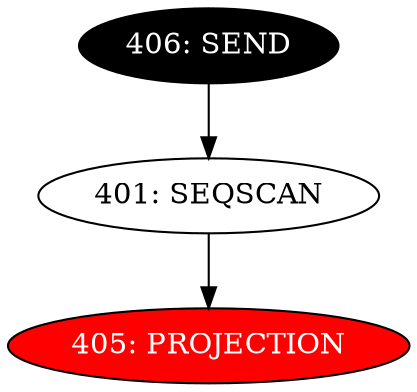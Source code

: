 digraph name {
401 [label="401: SEQSCAN" ];
401 -> 405;
405 [label="405: PROJECTION" fontcolor="white" style="filled" fillcolor="red"];
406 [label="406: SEND" fontcolor="white" style="filled" fillcolor="black"];
406 -> 401;

}

